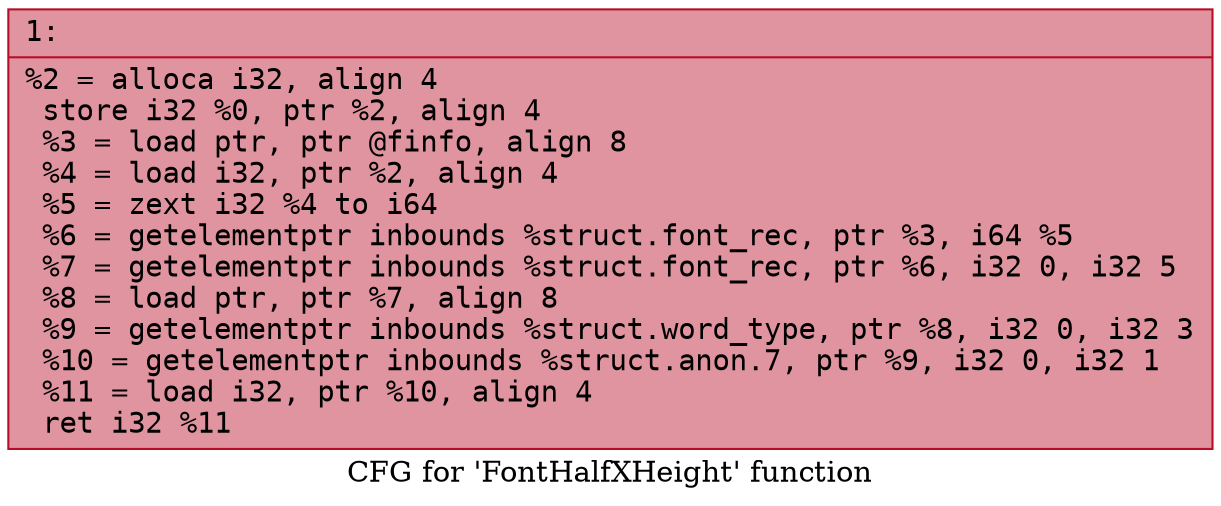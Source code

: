 digraph "CFG for 'FontHalfXHeight' function" {
	label="CFG for 'FontHalfXHeight' function";

	Node0x6000005150e0 [shape=record,color="#b70d28ff", style=filled, fillcolor="#b70d2870" fontname="Courier",label="{1:\l|  %2 = alloca i32, align 4\l  store i32 %0, ptr %2, align 4\l  %3 = load ptr, ptr @finfo, align 8\l  %4 = load i32, ptr %2, align 4\l  %5 = zext i32 %4 to i64\l  %6 = getelementptr inbounds %struct.font_rec, ptr %3, i64 %5\l  %7 = getelementptr inbounds %struct.font_rec, ptr %6, i32 0, i32 5\l  %8 = load ptr, ptr %7, align 8\l  %9 = getelementptr inbounds %struct.word_type, ptr %8, i32 0, i32 3\l  %10 = getelementptr inbounds %struct.anon.7, ptr %9, i32 0, i32 1\l  %11 = load i32, ptr %10, align 4\l  ret i32 %11\l}"];
}
